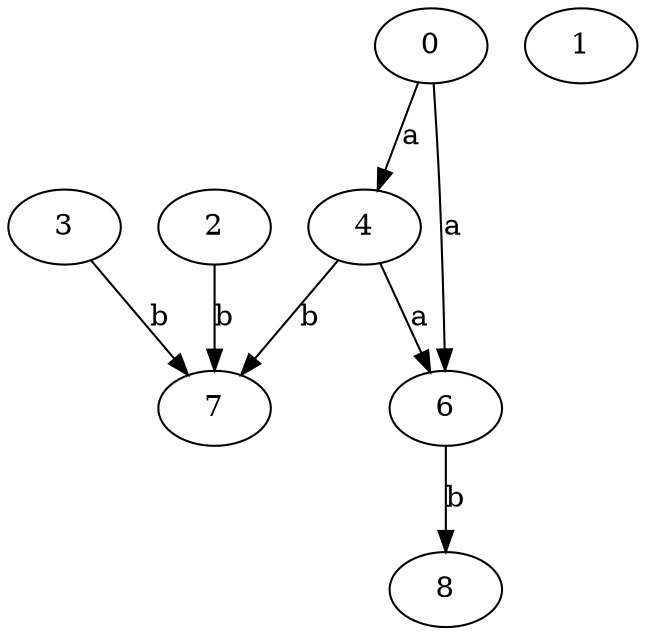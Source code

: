 strict digraph  {
3;
0;
1;
4;
6;
7;
8;
2;
3 -> 7  [label=b];
0 -> 4  [label=a];
0 -> 6  [label=a];
4 -> 6  [label=a];
4 -> 7  [label=b];
6 -> 8  [label=b];
2 -> 7  [label=b];
}
